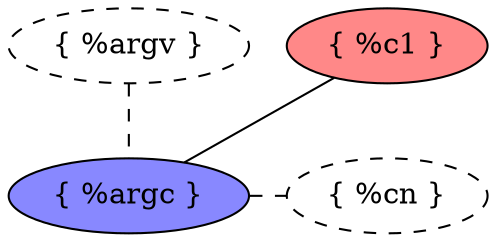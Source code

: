 graph G {
  fontname="monospace"
  "{ %argc }"[style=filled;fillcolor="#8888ff"];
  "{ %argv }"[style=dashed];
  "{ %c1 }" [style=filled;fillcolor="#ff8888"];
  "{ %cn }" [style=dashed];


  "{ %argv }" -- "{ %argc }"[style=dashed];
  "{ %c1 }" -- "{ %argc }" ;
    {rank=same; "{ %argc }" -- "{ %cn }" [style=dashed]}
  
  edge [style=invis]
  "{ %argv }" -- "{ %cn }";
    {rank=same; "{ %argv }" -- "{ %c1 }";}
  }
